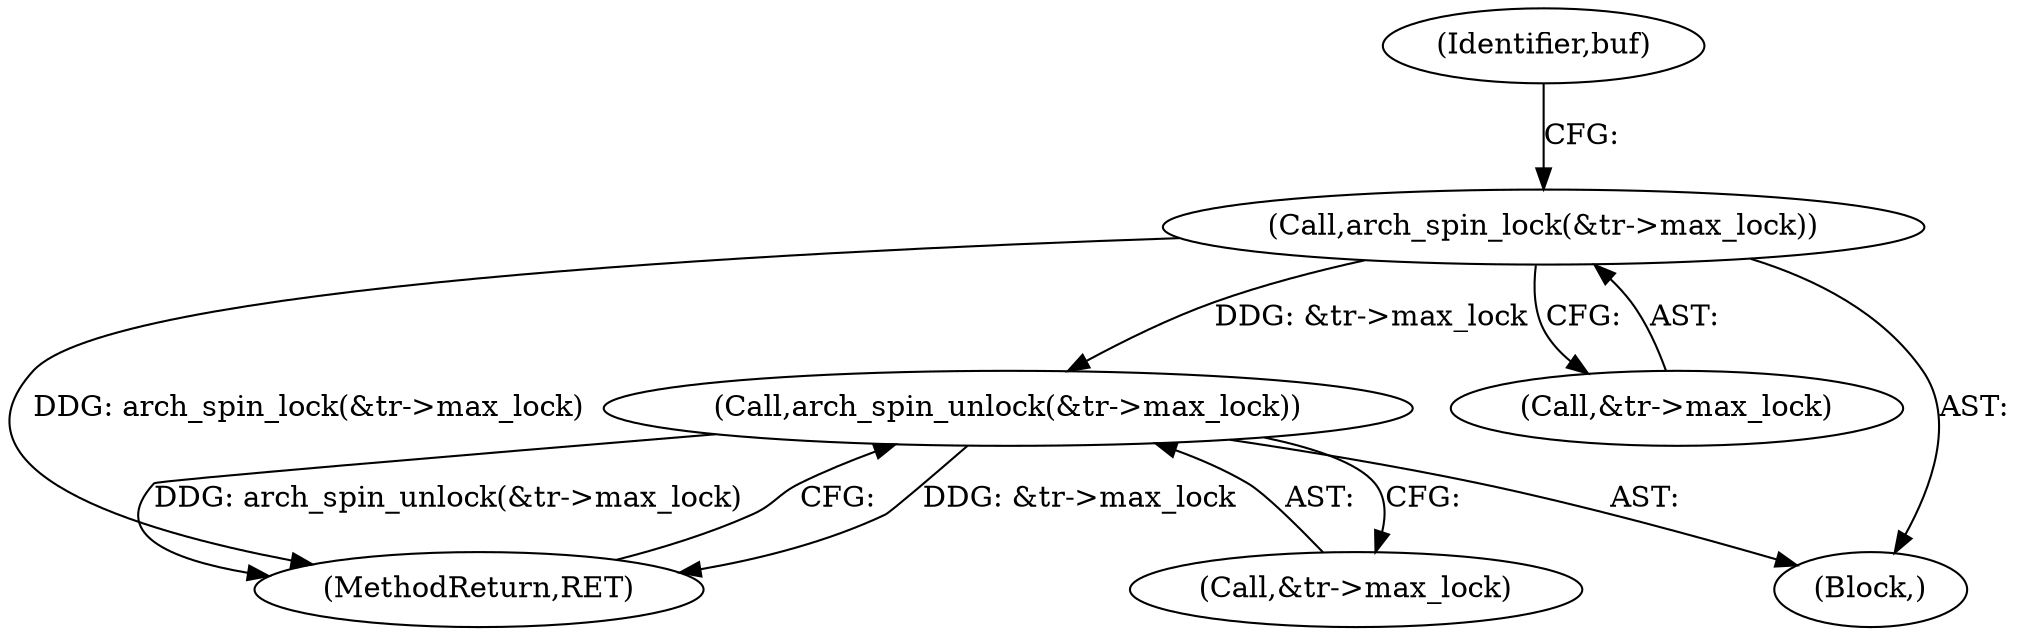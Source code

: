 digraph "0_linux_81f9c4e4177d31ced6f52a89bb70e93bfb77ca03_0@pointer" {
"1000129" [label="(Call,arch_spin_lock(&tr->max_lock))"];
"1000163" [label="(Call,arch_spin_unlock(&tr->max_lock))"];
"1000105" [label="(Block,)"];
"1000130" [label="(Call,&tr->max_lock)"];
"1000164" [label="(Call,&tr->max_lock)"];
"1000135" [label="(Identifier,buf)"];
"1000168" [label="(MethodReturn,RET)"];
"1000163" [label="(Call,arch_spin_unlock(&tr->max_lock))"];
"1000129" [label="(Call,arch_spin_lock(&tr->max_lock))"];
"1000129" -> "1000105"  [label="AST: "];
"1000129" -> "1000130"  [label="CFG: "];
"1000130" -> "1000129"  [label="AST: "];
"1000135" -> "1000129"  [label="CFG: "];
"1000129" -> "1000168"  [label="DDG: arch_spin_lock(&tr->max_lock)"];
"1000129" -> "1000163"  [label="DDG: &tr->max_lock"];
"1000163" -> "1000105"  [label="AST: "];
"1000163" -> "1000164"  [label="CFG: "];
"1000164" -> "1000163"  [label="AST: "];
"1000168" -> "1000163"  [label="CFG: "];
"1000163" -> "1000168"  [label="DDG: &tr->max_lock"];
"1000163" -> "1000168"  [label="DDG: arch_spin_unlock(&tr->max_lock)"];
}

